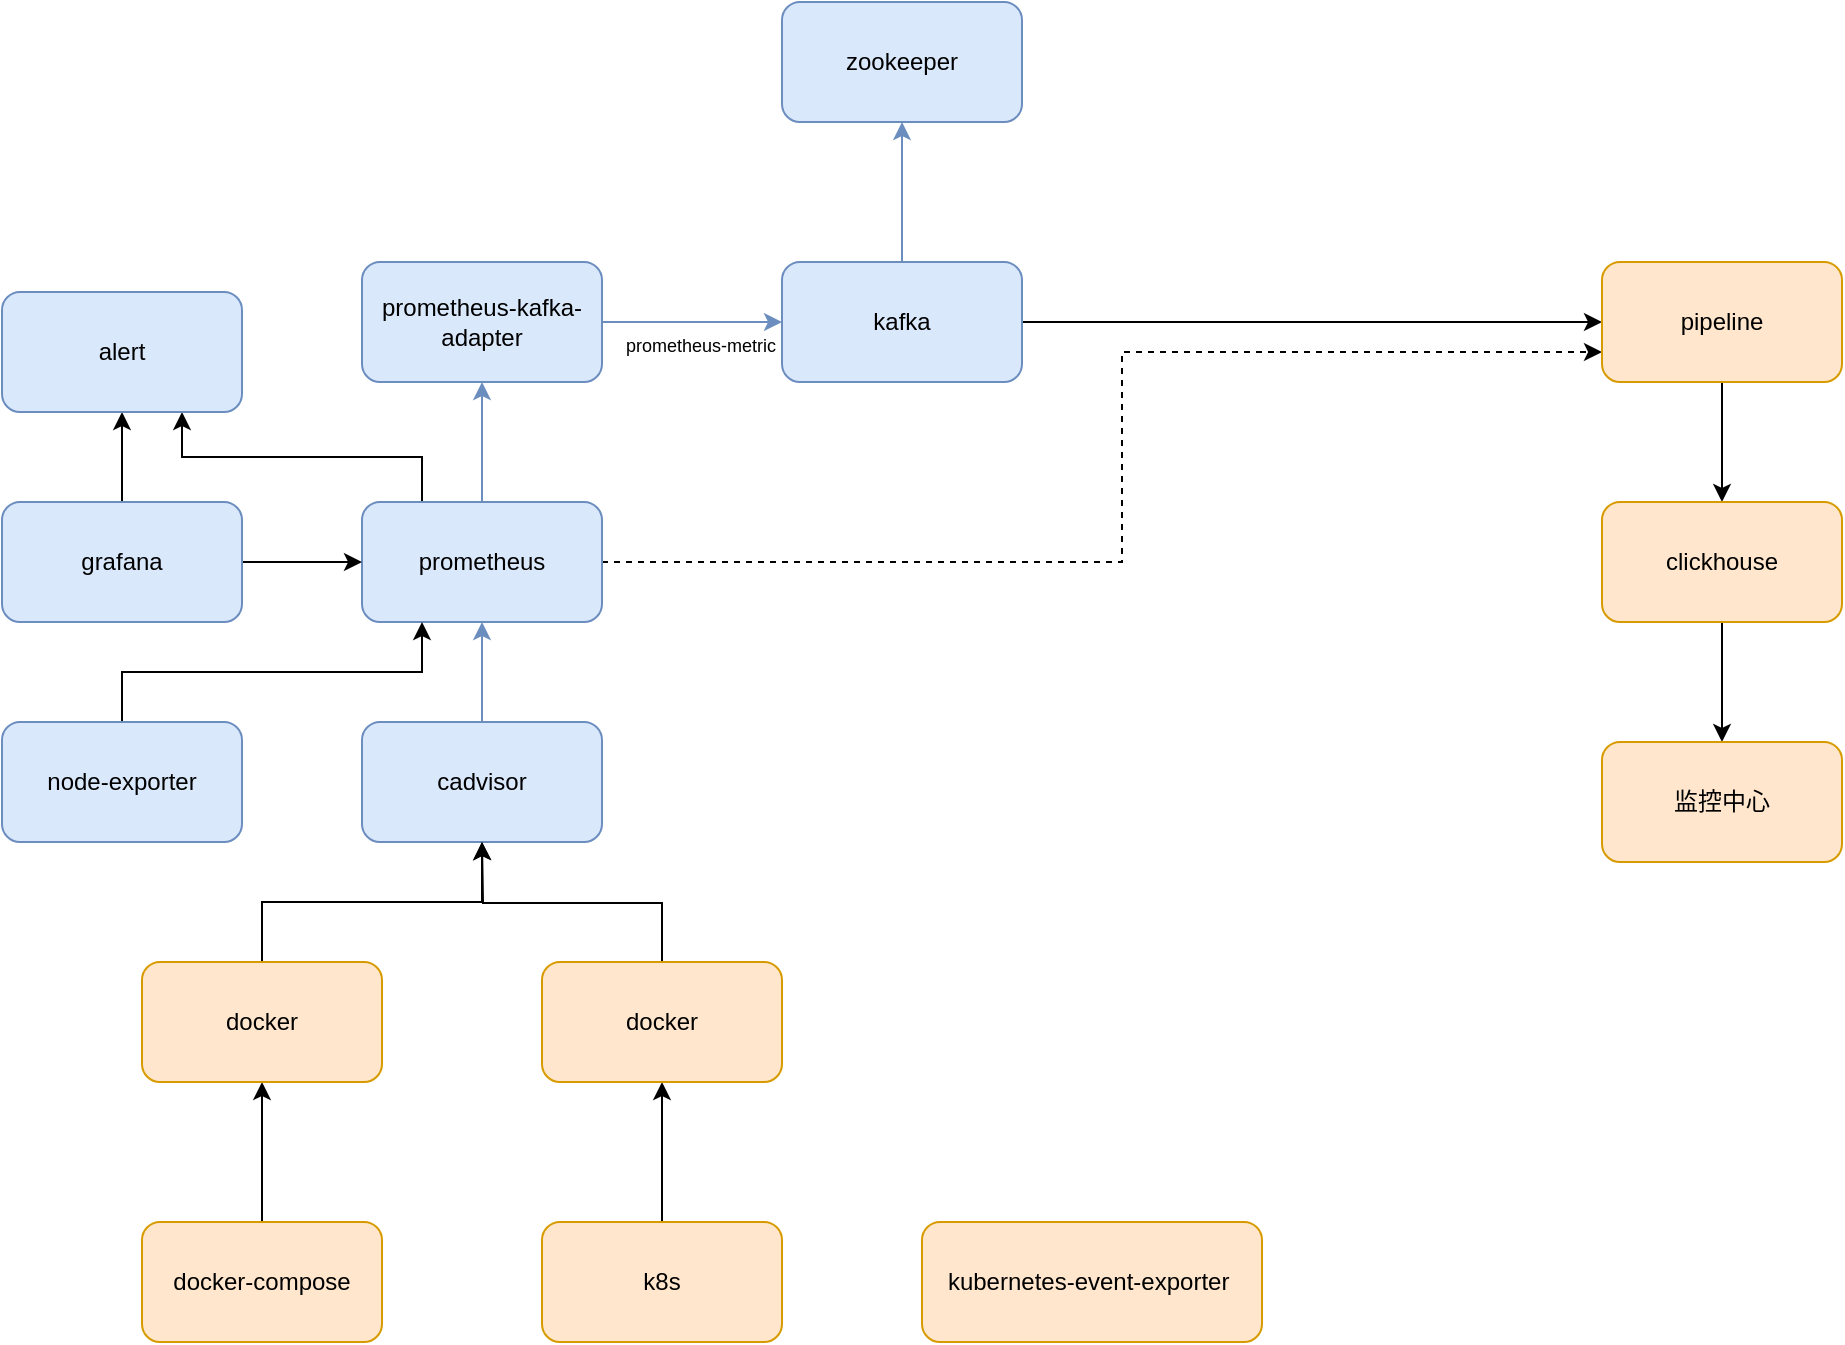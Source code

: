<mxfile version="16.0.2" type="device"><diagram id="58sz38xmNV-IQWpWHCIn" name="第 1 页"><mxGraphModel dx="1236" dy="850" grid="1" gridSize="10" guides="1" tooltips="1" connect="1" arrows="1" fold="1" page="1" pageScale="1" pageWidth="2336" pageHeight="1654" math="0" shadow="0"><root><mxCell id="0"/><mxCell id="1" parent="0"/><mxCell id="1cFEJY8ML-_NzkETwi7x-15" style="edgeStyle=orthogonalEdgeStyle;rounded=0;orthogonalLoop=1;jettySize=auto;html=1;exitX=0.5;exitY=0;exitDx=0;exitDy=0;entryX=0.5;entryY=1;entryDx=0;entryDy=0;" edge="1" parent="1" source="1cFEJY8ML-_NzkETwi7x-1" target="1cFEJY8ML-_NzkETwi7x-5"><mxGeometry relative="1" as="geometry"/></mxCell><mxCell id="1cFEJY8ML-_NzkETwi7x-1" value="docker-compose" style="rounded=1;whiteSpace=wrap;html=1;fillColor=#ffe6cc;strokeColor=#d79b00;" vertex="1" parent="1"><mxGeometry x="410" y="730" width="120" height="60" as="geometry"/></mxCell><mxCell id="1cFEJY8ML-_NzkETwi7x-16" style="edgeStyle=orthogonalEdgeStyle;rounded=0;orthogonalLoop=1;jettySize=auto;html=1;exitX=0.5;exitY=0;exitDx=0;exitDy=0;entryX=0.5;entryY=1;entryDx=0;entryDy=0;" edge="1" parent="1" source="1cFEJY8ML-_NzkETwi7x-2" target="1cFEJY8ML-_NzkETwi7x-4"><mxGeometry relative="1" as="geometry"/></mxCell><mxCell id="1cFEJY8ML-_NzkETwi7x-2" value="k8s" style="rounded=1;whiteSpace=wrap;html=1;fillColor=#ffe6cc;strokeColor=#d79b00;" vertex="1" parent="1"><mxGeometry x="610" y="730" width="120" height="60" as="geometry"/></mxCell><mxCell id="1cFEJY8ML-_NzkETwi7x-19" style="edgeStyle=orthogonalEdgeStyle;rounded=0;orthogonalLoop=1;jettySize=auto;html=1;exitX=0.5;exitY=0;exitDx=0;exitDy=0;fillColor=#dae8fc;strokeColor=#6c8ebf;" edge="1" parent="1" source="1cFEJY8ML-_NzkETwi7x-3" target="1cFEJY8ML-_NzkETwi7x-6"><mxGeometry relative="1" as="geometry"/></mxCell><mxCell id="1cFEJY8ML-_NzkETwi7x-3" value="cadvisor" style="rounded=1;whiteSpace=wrap;html=1;fillColor=#dae8fc;strokeColor=#6c8ebf;" vertex="1" parent="1"><mxGeometry x="520" y="480" width="120" height="60" as="geometry"/></mxCell><mxCell id="1cFEJY8ML-_NzkETwi7x-18" style="edgeStyle=orthogonalEdgeStyle;rounded=0;orthogonalLoop=1;jettySize=auto;html=1;exitX=0.5;exitY=0;exitDx=0;exitDy=0;" edge="1" parent="1" source="1cFEJY8ML-_NzkETwi7x-4"><mxGeometry relative="1" as="geometry"><mxPoint x="580" y="540" as="targetPoint"/></mxGeometry></mxCell><mxCell id="1cFEJY8ML-_NzkETwi7x-4" value="docker" style="rounded=1;whiteSpace=wrap;html=1;fillColor=#ffe6cc;strokeColor=#d79b00;" vertex="1" parent="1"><mxGeometry x="610" y="600" width="120" height="60" as="geometry"/></mxCell><mxCell id="1cFEJY8ML-_NzkETwi7x-17" style="edgeStyle=orthogonalEdgeStyle;rounded=0;orthogonalLoop=1;jettySize=auto;html=1;exitX=0.5;exitY=0;exitDx=0;exitDy=0;entryX=0.5;entryY=1;entryDx=0;entryDy=0;" edge="1" parent="1" source="1cFEJY8ML-_NzkETwi7x-5" target="1cFEJY8ML-_NzkETwi7x-3"><mxGeometry relative="1" as="geometry"/></mxCell><mxCell id="1cFEJY8ML-_NzkETwi7x-5" value="docker" style="rounded=1;whiteSpace=wrap;html=1;fillColor=#ffe6cc;strokeColor=#d79b00;" vertex="1" parent="1"><mxGeometry x="410" y="600" width="120" height="60" as="geometry"/></mxCell><mxCell id="1cFEJY8ML-_NzkETwi7x-14" style="edgeStyle=orthogonalEdgeStyle;rounded=0;orthogonalLoop=1;jettySize=auto;html=1;exitX=1;exitY=0.5;exitDx=0;exitDy=0;dashed=1;entryX=0;entryY=0.75;entryDx=0;entryDy=0;" edge="1" parent="1" source="1cFEJY8ML-_NzkETwi7x-6" target="1cFEJY8ML-_NzkETwi7x-10"><mxGeometry relative="1" as="geometry"><mxPoint x="960" y="300" as="targetPoint"/><Array as="points"><mxPoint x="900" y="400"/><mxPoint x="900" y="295"/></Array></mxGeometry></mxCell><mxCell id="1cFEJY8ML-_NzkETwi7x-20" style="edgeStyle=orthogonalEdgeStyle;rounded=0;orthogonalLoop=1;jettySize=auto;html=1;exitX=0.5;exitY=0;exitDx=0;exitDy=0;entryX=0.5;entryY=1;entryDx=0;entryDy=0;fillColor=#dae8fc;strokeColor=#6c8ebf;" edge="1" parent="1" source="1cFEJY8ML-_NzkETwi7x-6" target="1cFEJY8ML-_NzkETwi7x-8"><mxGeometry relative="1" as="geometry"/></mxCell><mxCell id="1cFEJY8ML-_NzkETwi7x-36" style="edgeStyle=orthogonalEdgeStyle;rounded=0;orthogonalLoop=1;jettySize=auto;html=1;exitX=0.25;exitY=0;exitDx=0;exitDy=0;entryX=0.75;entryY=1;entryDx=0;entryDy=0;fontSize=9;" edge="1" parent="1" source="1cFEJY8ML-_NzkETwi7x-6" target="1cFEJY8ML-_NzkETwi7x-34"><mxGeometry relative="1" as="geometry"/></mxCell><mxCell id="1cFEJY8ML-_NzkETwi7x-6" value="prometheus" style="rounded=1;whiteSpace=wrap;html=1;fillColor=#dae8fc;strokeColor=#6c8ebf;" vertex="1" parent="1"><mxGeometry x="520" y="370" width="120" height="60" as="geometry"/></mxCell><mxCell id="1cFEJY8ML-_NzkETwi7x-21" style="edgeStyle=orthogonalEdgeStyle;rounded=0;orthogonalLoop=1;jettySize=auto;html=1;exitX=1;exitY=0.5;exitDx=0;exitDy=0;entryX=0;entryY=0.5;entryDx=0;entryDy=0;fillColor=#dae8fc;strokeColor=#6c8ebf;" edge="1" parent="1" source="1cFEJY8ML-_NzkETwi7x-8" target="1cFEJY8ML-_NzkETwi7x-9"><mxGeometry relative="1" as="geometry"/></mxCell><mxCell id="1cFEJY8ML-_NzkETwi7x-8" value="&lt;span style=&quot;text-align: left&quot;&gt;prometheus-kafka-adapter&lt;/span&gt;" style="rounded=1;whiteSpace=wrap;html=1;fillColor=#dae8fc;strokeColor=#6c8ebf;" vertex="1" parent="1"><mxGeometry x="520" y="250" width="120" height="60" as="geometry"/></mxCell><mxCell id="1cFEJY8ML-_NzkETwi7x-22" style="edgeStyle=orthogonalEdgeStyle;rounded=0;orthogonalLoop=1;jettySize=auto;html=1;exitX=1;exitY=0.5;exitDx=0;exitDy=0;entryX=0;entryY=0.5;entryDx=0;entryDy=0;" edge="1" parent="1" source="1cFEJY8ML-_NzkETwi7x-9" target="1cFEJY8ML-_NzkETwi7x-10"><mxGeometry relative="1" as="geometry"/></mxCell><mxCell id="1cFEJY8ML-_NzkETwi7x-30" style="edgeStyle=orthogonalEdgeStyle;rounded=0;orthogonalLoop=1;jettySize=auto;html=1;exitX=0.5;exitY=0;exitDx=0;exitDy=0;fillColor=#dae8fc;strokeColor=#6c8ebf;" edge="1" parent="1" source="1cFEJY8ML-_NzkETwi7x-9" target="1cFEJY8ML-_NzkETwi7x-29"><mxGeometry relative="1" as="geometry"/></mxCell><mxCell id="1cFEJY8ML-_NzkETwi7x-9" value="&lt;span style=&quot;text-align: left&quot;&gt;kafka&lt;/span&gt;" style="rounded=1;whiteSpace=wrap;html=1;fillColor=#dae8fc;strokeColor=#6c8ebf;" vertex="1" parent="1"><mxGeometry x="730" y="250" width="120" height="60" as="geometry"/></mxCell><mxCell id="1cFEJY8ML-_NzkETwi7x-23" style="edgeStyle=orthogonalEdgeStyle;rounded=0;orthogonalLoop=1;jettySize=auto;html=1;exitX=0.5;exitY=1;exitDx=0;exitDy=0;entryX=0.5;entryY=0;entryDx=0;entryDy=0;" edge="1" parent="1" source="1cFEJY8ML-_NzkETwi7x-10" target="1cFEJY8ML-_NzkETwi7x-12"><mxGeometry relative="1" as="geometry"/></mxCell><mxCell id="1cFEJY8ML-_NzkETwi7x-10" value="&lt;span style=&quot;text-align: left&quot;&gt;pipeline&lt;/span&gt;" style="rounded=1;whiteSpace=wrap;html=1;fillColor=#ffe6cc;strokeColor=#d79b00;" vertex="1" parent="1"><mxGeometry x="1140" y="250" width="120" height="60" as="geometry"/></mxCell><mxCell id="1cFEJY8ML-_NzkETwi7x-24" style="edgeStyle=orthogonalEdgeStyle;rounded=0;orthogonalLoop=1;jettySize=auto;html=1;exitX=0.5;exitY=1;exitDx=0;exitDy=0;entryX=0.5;entryY=0;entryDx=0;entryDy=0;" edge="1" parent="1" source="1cFEJY8ML-_NzkETwi7x-12" target="1cFEJY8ML-_NzkETwi7x-13"><mxGeometry relative="1" as="geometry"/></mxCell><mxCell id="1cFEJY8ML-_NzkETwi7x-12" value="&lt;div style=&quot;text-align: left&quot;&gt;&lt;span&gt;clickhouse&lt;/span&gt;&lt;/div&gt;" style="rounded=1;whiteSpace=wrap;html=1;fillColor=#ffe6cc;strokeColor=#d79b00;" vertex="1" parent="1"><mxGeometry x="1140" y="370" width="120" height="60" as="geometry"/></mxCell><mxCell id="1cFEJY8ML-_NzkETwi7x-13" value="&lt;div style=&quot;text-align: left&quot;&gt;&lt;span&gt;监控中心&lt;/span&gt;&lt;/div&gt;" style="rounded=1;whiteSpace=wrap;html=1;fillColor=#ffe6cc;strokeColor=#d79b00;" vertex="1" parent="1"><mxGeometry x="1140" y="490" width="120" height="60" as="geometry"/></mxCell><mxCell id="1cFEJY8ML-_NzkETwi7x-28" value="kubernetes-event-exporter&amp;nbsp;" style="rounded=1;whiteSpace=wrap;html=1;fillColor=#ffe6cc;strokeColor=#d79b00;" vertex="1" parent="1"><mxGeometry x="800" y="730" width="170" height="60" as="geometry"/></mxCell><mxCell id="1cFEJY8ML-_NzkETwi7x-29" value="&lt;span style=&quot;text-align: left&quot;&gt;zookeeper&lt;/span&gt;" style="rounded=1;whiteSpace=wrap;html=1;fillColor=#dae8fc;strokeColor=#6c8ebf;" vertex="1" parent="1"><mxGeometry x="730" y="120" width="120" height="60" as="geometry"/></mxCell><mxCell id="1cFEJY8ML-_NzkETwi7x-31" value="prometheus-metric" style="text;whiteSpace=wrap;html=1;fontSize=9;" vertex="1" parent="1"><mxGeometry x="650" y="280" width="130" height="30" as="geometry"/></mxCell><mxCell id="1cFEJY8ML-_NzkETwi7x-33" style="edgeStyle=orthogonalEdgeStyle;rounded=0;orthogonalLoop=1;jettySize=auto;html=1;exitX=1;exitY=0.5;exitDx=0;exitDy=0;entryX=0;entryY=0.5;entryDx=0;entryDy=0;fontSize=9;" edge="1" parent="1" source="1cFEJY8ML-_NzkETwi7x-32" target="1cFEJY8ML-_NzkETwi7x-6"><mxGeometry relative="1" as="geometry"/></mxCell><mxCell id="1cFEJY8ML-_NzkETwi7x-35" style="edgeStyle=orthogonalEdgeStyle;rounded=0;orthogonalLoop=1;jettySize=auto;html=1;exitX=0.5;exitY=0;exitDx=0;exitDy=0;entryX=0.5;entryY=1;entryDx=0;entryDy=0;fontSize=9;" edge="1" parent="1" source="1cFEJY8ML-_NzkETwi7x-32" target="1cFEJY8ML-_NzkETwi7x-34"><mxGeometry relative="1" as="geometry"/></mxCell><mxCell id="1cFEJY8ML-_NzkETwi7x-32" value="grafana" style="rounded=1;whiteSpace=wrap;html=1;fillColor=#dae8fc;strokeColor=#6c8ebf;" vertex="1" parent="1"><mxGeometry x="340" y="370" width="120" height="60" as="geometry"/></mxCell><mxCell id="1cFEJY8ML-_NzkETwi7x-34" value="alert" style="rounded=1;whiteSpace=wrap;html=1;fillColor=#dae8fc;strokeColor=#6c8ebf;" vertex="1" parent="1"><mxGeometry x="340" y="265" width="120" height="60" as="geometry"/></mxCell><mxCell id="1cFEJY8ML-_NzkETwi7x-38" style="edgeStyle=orthogonalEdgeStyle;rounded=0;orthogonalLoop=1;jettySize=auto;html=1;exitX=0.5;exitY=0;exitDx=0;exitDy=0;entryX=0.25;entryY=1;entryDx=0;entryDy=0;fontSize=9;" edge="1" parent="1" source="1cFEJY8ML-_NzkETwi7x-37" target="1cFEJY8ML-_NzkETwi7x-6"><mxGeometry relative="1" as="geometry"/></mxCell><mxCell id="1cFEJY8ML-_NzkETwi7x-37" value="node-exporter" style="rounded=1;whiteSpace=wrap;html=1;fillColor=#dae8fc;strokeColor=#6c8ebf;" vertex="1" parent="1"><mxGeometry x="340" y="480" width="120" height="60" as="geometry"/></mxCell></root></mxGraphModel></diagram></mxfile>